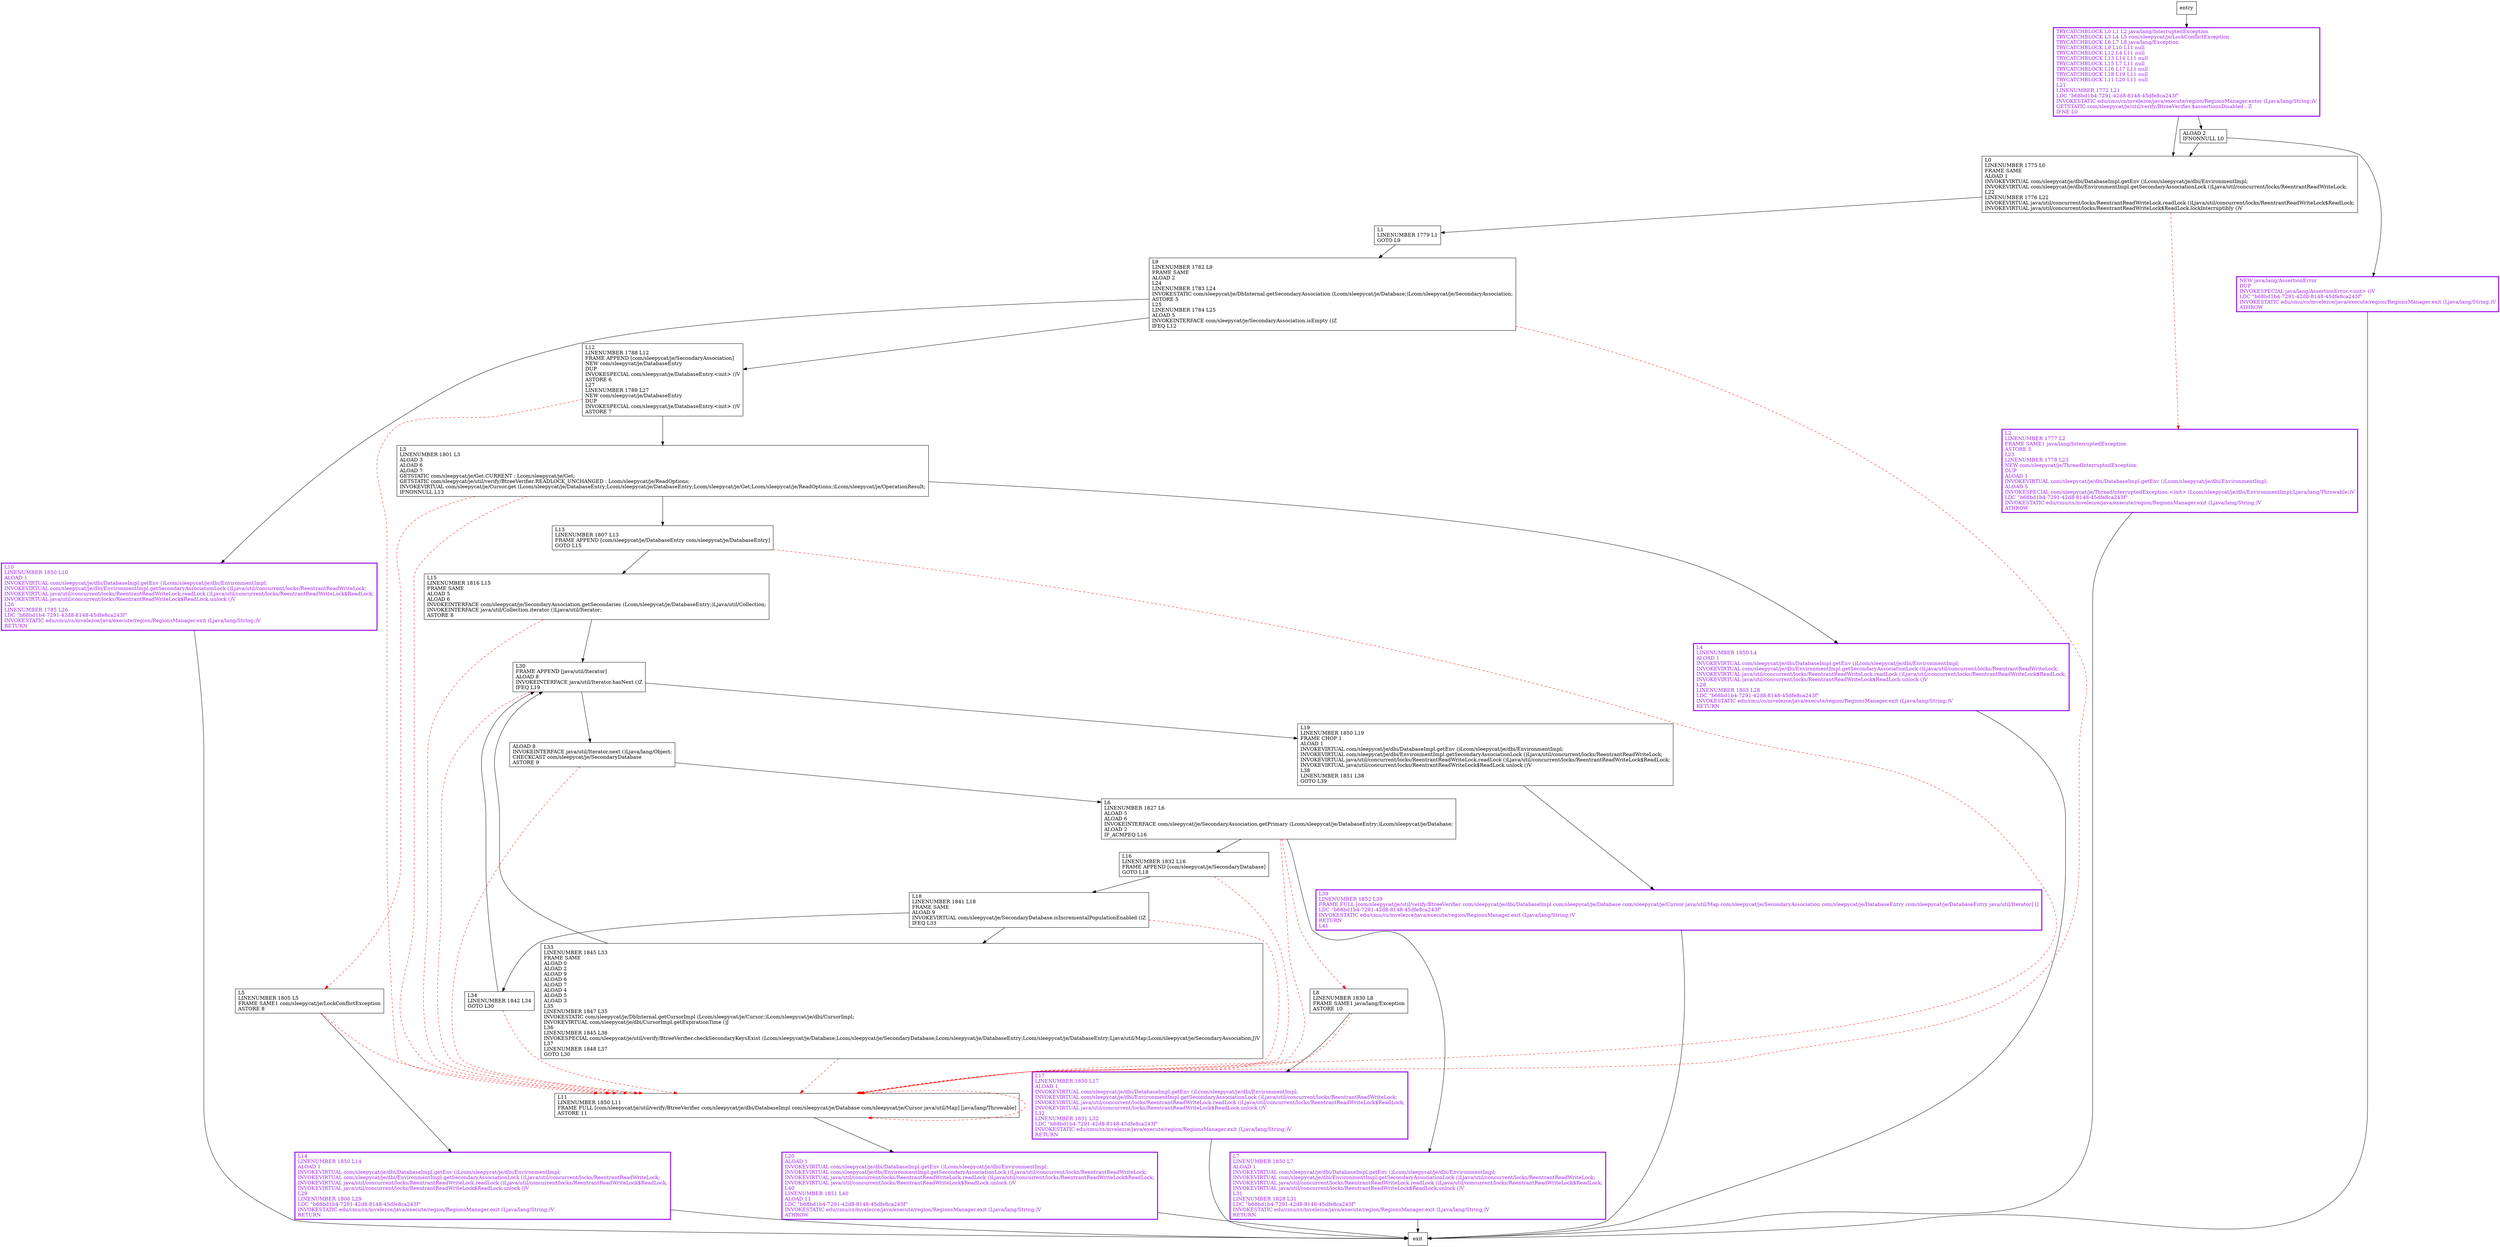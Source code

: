 digraph verifyPrimaryData {
node [shape=record];
200117587 [label="L5\lLINENUMBER 1805 L5\lFRAME SAME1 com/sleepycat/je/LockConflictException\lASTORE 8\l"];
703849943 [label="L30\lFRAME APPEND [java/util/Iterator]\lALOAD 8\lINVOKEINTERFACE java/util/Iterator.hasNext ()Z\lIFEQ L19\l"];
1447088452 [label="ALOAD 2\lIFNONNULL L0\l"];
1467525503 [label="L8\lLINENUMBER 1830 L8\lFRAME SAME1 java/lang/Exception\lASTORE 10\l"];
931398587 [label="L33\lLINENUMBER 1845 L33\lFRAME SAME\lALOAD 0\lALOAD 2\lALOAD 9\lALOAD 6\lALOAD 7\lALOAD 4\lALOAD 5\lALOAD 3\lL35\lLINENUMBER 1847 L35\lINVOKESTATIC com/sleepycat/je/DbInternal.getCursorImpl (Lcom/sleepycat/je/Cursor;)Lcom/sleepycat/je/dbi/CursorImpl;\lINVOKEVIRTUAL com/sleepycat/je/dbi/CursorImpl.getExpirationTime ()J\lL36\lLINENUMBER 1845 L36\lINVOKESPECIAL com/sleepycat/je/util/verify/BtreeVerifier.checkSecondaryKeysExist (Lcom/sleepycat/je/Database;Lcom/sleepycat/je/SecondaryDatabase;Lcom/sleepycat/je/DatabaseEntry;Lcom/sleepycat/je/DatabaseEntry;Ljava/util/Map;Lcom/sleepycat/je/SecondaryAssociation;J)V\lL37\lLINENUMBER 1848 L37\lGOTO L30\l"];
455255935 [label="L14\lLINENUMBER 1850 L14\lALOAD 1\lINVOKEVIRTUAL com/sleepycat/je/dbi/DatabaseImpl.getEnv ()Lcom/sleepycat/je/dbi/EnvironmentImpl;\lINVOKEVIRTUAL com/sleepycat/je/dbi/EnvironmentImpl.getSecondaryAssociationLock ()Ljava/util/concurrent/locks/ReentrantReadWriteLock;\lINVOKEVIRTUAL java/util/concurrent/locks/ReentrantReadWriteLock.readLock ()Ljava/util/concurrent/locks/ReentrantReadWriteLock$ReadLock;\lINVOKEVIRTUAL java/util/concurrent/locks/ReentrantReadWriteLock$ReadLock.unlock ()V\lL29\lLINENUMBER 1806 L29\lLDC \"b68bd1b4-7291-42d8-8148-45dfe8ca243f\"\lINVOKESTATIC edu/cmu/cs/mvelezce/java/execute/region/RegionsManager.exit (Ljava/lang/String;)V\lRETURN\l"];
878371654 [label="L15\lLINENUMBER 1816 L15\lFRAME SAME\lALOAD 5\lALOAD 6\lINVOKEINTERFACE com/sleepycat/je/SecondaryAssociation.getSecondaries (Lcom/sleepycat/je/DatabaseEntry;)Ljava/util/Collection;\lINVOKEINTERFACE java/util/Collection.iterator ()Ljava/util/Iterator;\lASTORE 8\l"];
976327146 [label="L0\lLINENUMBER 1775 L0\lFRAME SAME\lALOAD 1\lINVOKEVIRTUAL com/sleepycat/je/dbi/DatabaseImpl.getEnv ()Lcom/sleepycat/je/dbi/EnvironmentImpl;\lINVOKEVIRTUAL com/sleepycat/je/dbi/EnvironmentImpl.getSecondaryAssociationLock ()Ljava/util/concurrent/locks/ReentrantReadWriteLock;\lL22\lLINENUMBER 1776 L22\lINVOKEVIRTUAL java/util/concurrent/locks/ReentrantReadWriteLock.readLock ()Ljava/util/concurrent/locks/ReentrantReadWriteLock$ReadLock;\lINVOKEVIRTUAL java/util/concurrent/locks/ReentrantReadWriteLock$ReadLock.lockInterruptibly ()V\l"];
1666420592 [label="L13\lLINENUMBER 1807 L13\lFRAME APPEND [com/sleepycat/je/DatabaseEntry com/sleepycat/je/DatabaseEntry]\lGOTO L15\l"];
2052539937 [label="NEW java/lang/AssertionError\lDUP\lINVOKESPECIAL java/lang/AssertionError.\<init\> ()V\lLDC \"b68bd1b4-7291-42d8-8148-45dfe8ca243f\"\lINVOKESTATIC edu/cmu/cs/mvelezce/java/execute/region/RegionsManager.exit (Ljava/lang/String;)V\lATHROW\l"];
1312300964 [label="L20\lALOAD 1\lINVOKEVIRTUAL com/sleepycat/je/dbi/DatabaseImpl.getEnv ()Lcom/sleepycat/je/dbi/EnvironmentImpl;\lINVOKEVIRTUAL com/sleepycat/je/dbi/EnvironmentImpl.getSecondaryAssociationLock ()Ljava/util/concurrent/locks/ReentrantReadWriteLock;\lINVOKEVIRTUAL java/util/concurrent/locks/ReentrantReadWriteLock.readLock ()Ljava/util/concurrent/locks/ReentrantReadWriteLock$ReadLock;\lINVOKEVIRTUAL java/util/concurrent/locks/ReentrantReadWriteLock$ReadLock.unlock ()V\lL40\lLINENUMBER 1851 L40\lALOAD 11\lLDC \"b68bd1b4-7291-42d8-8148-45dfe8ca243f\"\lINVOKESTATIC edu/cmu/cs/mvelezce/java/execute/region/RegionsManager.exit (Ljava/lang/String;)V\lATHROW\l"];
1998730544 [label="L34\lLINENUMBER 1842 L34\lGOTO L30\l"];
1206382024 [label="L10\lLINENUMBER 1850 L10\lALOAD 1\lINVOKEVIRTUAL com/sleepycat/je/dbi/DatabaseImpl.getEnv ()Lcom/sleepycat/je/dbi/EnvironmentImpl;\lINVOKEVIRTUAL com/sleepycat/je/dbi/EnvironmentImpl.getSecondaryAssociationLock ()Ljava/util/concurrent/locks/ReentrantReadWriteLock;\lINVOKEVIRTUAL java/util/concurrent/locks/ReentrantReadWriteLock.readLock ()Ljava/util/concurrent/locks/ReentrantReadWriteLock$ReadLock;\lINVOKEVIRTUAL java/util/concurrent/locks/ReentrantReadWriteLock$ReadLock.unlock ()V\lL26\lLINENUMBER 1785 L26\lLDC \"b68bd1b4-7291-42d8-8148-45dfe8ca243f\"\lINVOKESTATIC edu/cmu/cs/mvelezce/java/execute/region/RegionsManager.exit (Ljava/lang/String;)V\lRETURN\l"];
666376818 [label="ALOAD 8\lINVOKEINTERFACE java/util/Iterator.next ()Ljava/lang/Object;\lCHECKCAST com/sleepycat/je/SecondaryDatabase\lASTORE 9\l"];
2103224192 [label="L17\lLINENUMBER 1850 L17\lALOAD 1\lINVOKEVIRTUAL com/sleepycat/je/dbi/DatabaseImpl.getEnv ()Lcom/sleepycat/je/dbi/EnvironmentImpl;\lINVOKEVIRTUAL com/sleepycat/je/dbi/EnvironmentImpl.getSecondaryAssociationLock ()Ljava/util/concurrent/locks/ReentrantReadWriteLock;\lINVOKEVIRTUAL java/util/concurrent/locks/ReentrantReadWriteLock.readLock ()Ljava/util/concurrent/locks/ReentrantReadWriteLock$ReadLock;\lINVOKEVIRTUAL java/util/concurrent/locks/ReentrantReadWriteLock$ReadLock.unlock ()V\lL32\lLINENUMBER 1831 L32\lLDC \"b68bd1b4-7291-42d8-8148-45dfe8ca243f\"\lINVOKESTATIC edu/cmu/cs/mvelezce/java/execute/region/RegionsManager.exit (Ljava/lang/String;)V\lRETURN\l"];
27481805 [label="L1\lLINENUMBER 1779 L1\lGOTO L9\l"];
1942748683 [label="L18\lLINENUMBER 1841 L18\lFRAME SAME\lALOAD 9\lINVOKEVIRTUAL com/sleepycat/je/SecondaryDatabase.isIncrementalPopulationEnabled ()Z\lIFEQ L33\l"];
283358396 [label="L4\lLINENUMBER 1850 L4\lALOAD 1\lINVOKEVIRTUAL com/sleepycat/je/dbi/DatabaseImpl.getEnv ()Lcom/sleepycat/je/dbi/EnvironmentImpl;\lINVOKEVIRTUAL com/sleepycat/je/dbi/EnvironmentImpl.getSecondaryAssociationLock ()Ljava/util/concurrent/locks/ReentrantReadWriteLock;\lINVOKEVIRTUAL java/util/concurrent/locks/ReentrantReadWriteLock.readLock ()Ljava/util/concurrent/locks/ReentrantReadWriteLock$ReadLock;\lINVOKEVIRTUAL java/util/concurrent/locks/ReentrantReadWriteLock$ReadLock.unlock ()V\lL28\lLINENUMBER 1803 L28\lLDC \"b68bd1b4-7291-42d8-8148-45dfe8ca243f\"\lINVOKESTATIC edu/cmu/cs/mvelezce/java/execute/region/RegionsManager.exit (Ljava/lang/String;)V\lRETURN\l"];
1521721537 [label="L7\lLINENUMBER 1850 L7\lALOAD 1\lINVOKEVIRTUAL com/sleepycat/je/dbi/DatabaseImpl.getEnv ()Lcom/sleepycat/je/dbi/EnvironmentImpl;\lINVOKEVIRTUAL com/sleepycat/je/dbi/EnvironmentImpl.getSecondaryAssociationLock ()Ljava/util/concurrent/locks/ReentrantReadWriteLock;\lINVOKEVIRTUAL java/util/concurrent/locks/ReentrantReadWriteLock.readLock ()Ljava/util/concurrent/locks/ReentrantReadWriteLock$ReadLock;\lINVOKEVIRTUAL java/util/concurrent/locks/ReentrantReadWriteLock$ReadLock.unlock ()V\lL31\lLINENUMBER 1828 L31\lLDC \"b68bd1b4-7291-42d8-8148-45dfe8ca243f\"\lINVOKESTATIC edu/cmu/cs/mvelezce/java/execute/region/RegionsManager.exit (Ljava/lang/String;)V\lRETURN\l"];
32474561 [label="L39\lLINENUMBER 1852 L39\lFRAME FULL [com/sleepycat/je/util/verify/BtreeVerifier com/sleepycat/je/dbi/DatabaseImpl com/sleepycat/je/Database com/sleepycat/je/Cursor java/util/Map com/sleepycat/je/SecondaryAssociation com/sleepycat/je/DatabaseEntry com/sleepycat/je/DatabaseEntry java/util/Iterator] []\lLDC \"b68bd1b4-7291-42d8-8148-45dfe8ca243f\"\lINVOKESTATIC edu/cmu/cs/mvelezce/java/execute/region/RegionsManager.exit (Ljava/lang/String;)V\lRETURN\lL41\l"];
283665383 [label="L19\lLINENUMBER 1850 L19\lFRAME CHOP 1\lALOAD 1\lINVOKEVIRTUAL com/sleepycat/je/dbi/DatabaseImpl.getEnv ()Lcom/sleepycat/je/dbi/EnvironmentImpl;\lINVOKEVIRTUAL com/sleepycat/je/dbi/EnvironmentImpl.getSecondaryAssociationLock ()Ljava/util/concurrent/locks/ReentrantReadWriteLock;\lINVOKEVIRTUAL java/util/concurrent/locks/ReentrantReadWriteLock.readLock ()Ljava/util/concurrent/locks/ReentrantReadWriteLock$ReadLock;\lINVOKEVIRTUAL java/util/concurrent/locks/ReentrantReadWriteLock$ReadLock.unlock ()V\lL38\lLINENUMBER 1851 L38\lGOTO L39\l"];
42696878 [label="L16\lLINENUMBER 1832 L16\lFRAME APPEND [com/sleepycat/je/SecondaryDatabase]\lGOTO L18\l"];
576371295 [label="L6\lLINENUMBER 1827 L6\lALOAD 5\lALOAD 6\lINVOKEINTERFACE com/sleepycat/je/SecondaryAssociation.getPrimary (Lcom/sleepycat/je/DatabaseEntry;)Lcom/sleepycat/je/Database;\lALOAD 2\lIF_ACMPEQ L16\l"];
806891990 [label="L9\lLINENUMBER 1782 L9\lFRAME SAME\lALOAD 2\lL24\lLINENUMBER 1783 L24\lINVOKESTATIC com/sleepycat/je/DbInternal.getSecondaryAssociation (Lcom/sleepycat/je/Database;)Lcom/sleepycat/je/SecondaryAssociation;\lASTORE 5\lL25\lLINENUMBER 1784 L25\lALOAD 5\lINVOKEINTERFACE com/sleepycat/je/SecondaryAssociation.isEmpty ()Z\lIFEQ L12\l"];
652988234 [label="L3\lLINENUMBER 1801 L3\lALOAD 3\lALOAD 6\lALOAD 7\lGETSTATIC com/sleepycat/je/Get.CURRENT : Lcom/sleepycat/je/Get;\lGETSTATIC com/sleepycat/je/util/verify/BtreeVerifier.READLOCK_UNCHANGED : Lcom/sleepycat/je/ReadOptions;\lINVOKEVIRTUAL com/sleepycat/je/Cursor.get (Lcom/sleepycat/je/DatabaseEntry;Lcom/sleepycat/je/DatabaseEntry;Lcom/sleepycat/je/Get;Lcom/sleepycat/je/ReadOptions;)Lcom/sleepycat/je/OperationResult;\lIFNONNULL L13\l"];
1847128265 [label="L2\lLINENUMBER 1777 L2\lFRAME SAME1 java/lang/InterruptedException\lASTORE 5\lL23\lLINENUMBER 1778 L23\lNEW com/sleepycat/je/ThreadInterruptedException\lDUP\lALOAD 1\lINVOKEVIRTUAL com/sleepycat/je/dbi/DatabaseImpl.getEnv ()Lcom/sleepycat/je/dbi/EnvironmentImpl;\lALOAD 5\lINVOKESPECIAL com/sleepycat/je/ThreadInterruptedException.\<init\> (Lcom/sleepycat/je/dbi/EnvironmentImpl;Ljava/lang/Throwable;)V\lLDC \"b68bd1b4-7291-42d8-8148-45dfe8ca243f\"\lINVOKESTATIC edu/cmu/cs/mvelezce/java/execute/region/RegionsManager.exit (Ljava/lang/String;)V\lATHROW\l"];
1186058585 [label="TRYCATCHBLOCK L0 L1 L2 java/lang/InterruptedException\lTRYCATCHBLOCK L3 L4 L5 com/sleepycat/je/LockConflictException\lTRYCATCHBLOCK L6 L7 L8 java/lang/Exception\lTRYCATCHBLOCK L9 L10 L11 null\lTRYCATCHBLOCK L12 L4 L11 null\lTRYCATCHBLOCK L13 L14 L11 null\lTRYCATCHBLOCK L15 L7 L11 null\lTRYCATCHBLOCK L16 L17 L11 null\lTRYCATCHBLOCK L18 L19 L11 null\lTRYCATCHBLOCK L11 L20 L11 null\lL21\lLINENUMBER 1772 L21\lLDC \"b68bd1b4-7291-42d8-8148-45dfe8ca243f\"\lINVOKESTATIC edu/cmu/cs/mvelezce/java/execute/region/RegionsManager.enter (Ljava/lang/String;)V\lGETSTATIC com/sleepycat/je/util/verify/BtreeVerifier.$assertionsDisabled : Z\lIFNE L0\l"];
313825905 [label="L12\lLINENUMBER 1788 L12\lFRAME APPEND [com/sleepycat/je/SecondaryAssociation]\lNEW com/sleepycat/je/DatabaseEntry\lDUP\lINVOKESPECIAL com/sleepycat/je/DatabaseEntry.\<init\> ()V\lASTORE 6\lL27\lLINENUMBER 1789 L27\lNEW com/sleepycat/je/DatabaseEntry\lDUP\lINVOKESPECIAL com/sleepycat/je/DatabaseEntry.\<init\> ()V\lASTORE 7\l"];
1435741 [label="L11\lLINENUMBER 1850 L11\lFRAME FULL [com/sleepycat/je/util/verify/BtreeVerifier com/sleepycat/je/dbi/DatabaseImpl com/sleepycat/je/Database com/sleepycat/je/Cursor java/util/Map] [java/lang/Throwable]\lASTORE 11\l"];
entry;
exit;
200117587 -> 455255935
200117587 -> 1435741 [style=dashed, color=red]
703849943 -> 283665383
703849943 -> 666376818
703849943 -> 1435741 [style=dashed, color=red]
1447088452 -> 2052539937
1447088452 -> 976327146
1467525503 -> 2103224192
1467525503 -> 1435741 [style=dashed, color=red]
931398587 -> 703849943
931398587 -> 1435741 [style=dashed, color=red]
455255935 -> exit
878371654 -> 703849943
878371654 -> 1435741 [style=dashed, color=red]
976327146 -> 1847128265 [style=dashed, color=red]
976327146 -> 27481805
1666420592 -> 878371654
1666420592 -> 1435741 [style=dashed, color=red]
2052539937 -> exit
1312300964 -> exit
1998730544 -> 703849943
1998730544 -> 1435741 [style=dashed, color=red]
1206382024 -> exit
666376818 -> 576371295
666376818 -> 1435741 [style=dashed, color=red]
2103224192 -> exit
27481805 -> 806891990
1942748683 -> 1998730544
1942748683 -> 931398587
1942748683 -> 1435741 [style=dashed, color=red]
283358396 -> exit
entry -> 1186058585
1521721537 -> exit
32474561 -> exit
283665383 -> 32474561
42696878 -> 1435741 [style=dashed, color=red]
42696878 -> 1942748683
576371295 -> 1521721537
576371295 -> 1467525503 [style=dashed, color=red]
576371295 -> 42696878
576371295 -> 1435741 [style=dashed, color=red]
806891990 -> 1206382024
806891990 -> 313825905
806891990 -> 1435741 [style=dashed, color=red]
652988234 -> 1666420592
652988234 -> 200117587 [style=dashed, color=red]
652988234 -> 1435741 [style=dashed, color=red]
652988234 -> 283358396
1847128265 -> exit
1186058585 -> 1447088452
1186058585 -> 976327146
313825905 -> 652988234
313825905 -> 1435741 [style=dashed, color=red]
1435741 -> 1312300964
1435741 -> 1435741 [style=dashed, color=red]
2052539937[fontcolor="purple", penwidth=3, color="purple"];
1521721537[fontcolor="purple", penwidth=3, color="purple"];
32474561[fontcolor="purple", penwidth=3, color="purple"];
1312300964[fontcolor="purple", penwidth=3, color="purple"];
1206382024[fontcolor="purple", penwidth=3, color="purple"];
1847128265[fontcolor="purple", penwidth=3, color="purple"];
455255935[fontcolor="purple", penwidth=3, color="purple"];
2103224192[fontcolor="purple", penwidth=3, color="purple"];
1186058585[fontcolor="purple", penwidth=3, color="purple"];
283358396[fontcolor="purple", penwidth=3, color="purple"];
}
